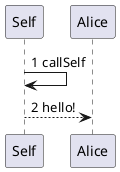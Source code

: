 {
  "sha1": "2tz9pmujuwyi5qalohgadq3jnn7vq6t",
  "insertion": {
    "when": "2024-05-30T20:48:20.106Z",
    "url": "https://github.com/plantuml/plantuml/issues/416",
    "user": "plantuml@gmail.com"
  }
}
@startuml
autonumber "0"
Self -> Self: callSelf
Self --> Alice : hello!
@enduml
